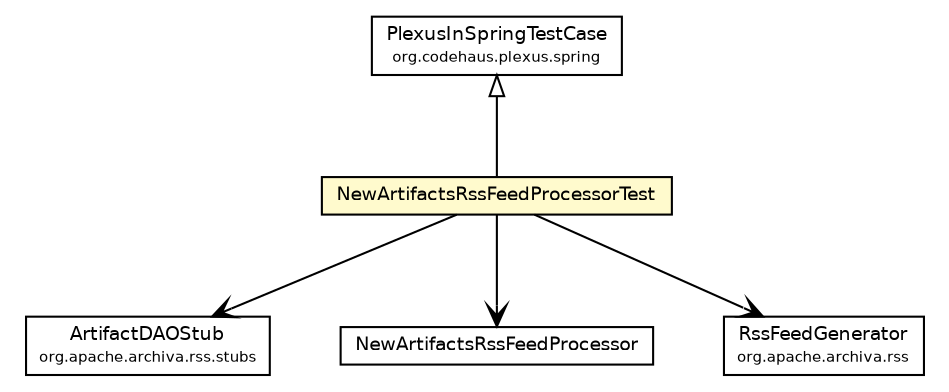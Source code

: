 #!/usr/local/bin/dot
#
# Class diagram 
# Generated by UmlGraph version 4.6 (http://www.spinellis.gr/sw/umlgraph)
#

digraph G {
	edge [fontname="Helvetica",fontsize=10,labelfontname="Helvetica",labelfontsize=10];
	node [fontname="Helvetica",fontsize=10,shape=plaintext];
	// org.apache.archiva.rss.processor.NewArtifactsRssFeedProcessorTest
	c53809 [label=<<table border="0" cellborder="1" cellspacing="0" cellpadding="2" port="p" bgcolor="lemonChiffon" href="./NewArtifactsRssFeedProcessorTest.html">
		<tr><td><table border="0" cellspacing="0" cellpadding="1">
			<tr><td> NewArtifactsRssFeedProcessorTest </td></tr>
		</table></td></tr>
		</table>>, fontname="Helvetica", fontcolor="black", fontsize=9.0];
	// org.apache.archiva.rss.stubs.ArtifactDAOStub
	c53811 [label=<<table border="0" cellborder="1" cellspacing="0" cellpadding="2" port="p" href="../stubs/ArtifactDAOStub.html">
		<tr><td><table border="0" cellspacing="0" cellpadding="1">
			<tr><td> ArtifactDAOStub </td></tr>
			<tr><td><font point-size="7.0"> org.apache.archiva.rss.stubs </font></td></tr>
		</table></td></tr>
		</table>>, fontname="Helvetica", fontcolor="black", fontsize=9.0];
	//org.apache.archiva.rss.processor.NewArtifactsRssFeedProcessorTest extends org.codehaus.plexus.spring.PlexusInSpringTestCase
	c53815:p -> c53809:p [dir=back,arrowtail=empty];
	// org.apache.archiva.rss.processor.NewArtifactsRssFeedProcessorTest NAVASSOC org.apache.archiva.rss.processor.NewArtifactsRssFeedProcessor
	c53809:p -> c53816:p [taillabel="", label="", headlabel="", fontname="Helvetica", fontcolor="black", fontsize=10.0, color="black", arrowhead=open];
	// org.apache.archiva.rss.processor.NewArtifactsRssFeedProcessorTest NAVASSOC org.apache.archiva.rss.stubs.ArtifactDAOStub
	c53809:p -> c53811:p [taillabel="", label="", headlabel="", fontname="Helvetica", fontcolor="black", fontsize=10.0, color="black", arrowhead=open];
	// org.apache.archiva.rss.processor.NewArtifactsRssFeedProcessorTest NAVASSOC org.apache.archiva.rss.RssFeedGenerator
	c53809:p -> c53817:p [taillabel="", label="", headlabel="", fontname="Helvetica", fontcolor="black", fontsize=10.0, color="black", arrowhead=open];
	// org.apache.archiva.rss.processor.NewArtifactsRssFeedProcessor
	c53816 [label=<<table border="0" cellborder="1" cellspacing="0" cellpadding="2" port="p" href="http://java.sun.com/j2se/1.4.2/docs/api/org/apache/archiva/rss/processor/NewArtifactsRssFeedProcessor.html">
		<tr><td><table border="0" cellspacing="0" cellpadding="1">
			<tr><td> NewArtifactsRssFeedProcessor </td></tr>
		</table></td></tr>
		</table>>, fontname="Helvetica", fontcolor="black", fontsize=9.0];
	// org.apache.archiva.rss.RssFeedGenerator
	c53817 [label=<<table border="0" cellborder="1" cellspacing="0" cellpadding="2" port="p" href="http://java.sun.com/j2se/1.4.2/docs/api/org/apache/archiva/rss/RssFeedGenerator.html">
		<tr><td><table border="0" cellspacing="0" cellpadding="1">
			<tr><td> RssFeedGenerator </td></tr>
			<tr><td><font point-size="7.0"> org.apache.archiva.rss </font></td></tr>
		</table></td></tr>
		</table>>, fontname="Helvetica", fontcolor="black", fontsize=9.0];
	// org.codehaus.plexus.spring.PlexusInSpringTestCase
	c53815 [label=<<table border="0" cellborder="1" cellspacing="0" cellpadding="2" port="p" href="http://java.sun.com/j2se/1.4.2/docs/api/org/codehaus/plexus/spring/PlexusInSpringTestCase.html">
		<tr><td><table border="0" cellspacing="0" cellpadding="1">
			<tr><td> PlexusInSpringTestCase </td></tr>
			<tr><td><font point-size="7.0"> org.codehaus.plexus.spring </font></td></tr>
		</table></td></tr>
		</table>>, fontname="Helvetica", fontcolor="black", fontsize=9.0];
}

